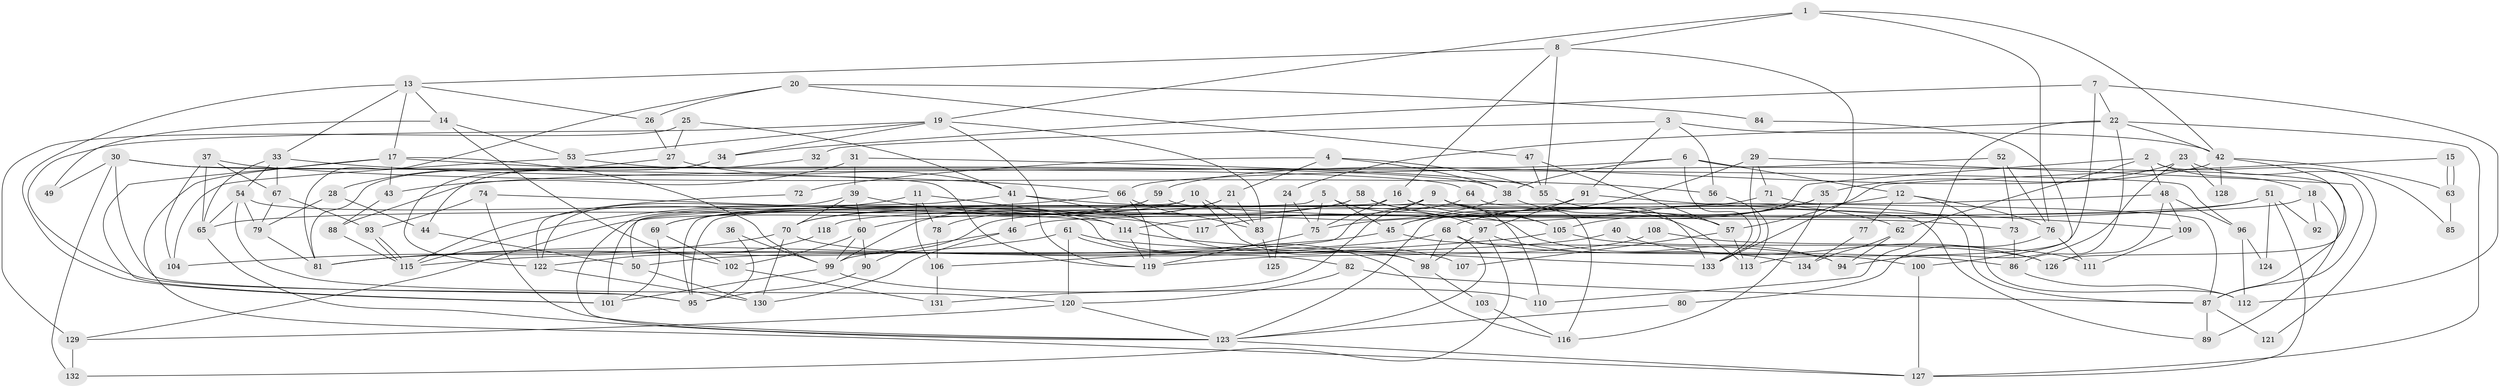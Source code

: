 // Generated by graph-tools (version 1.1) at 2025/14/03/09/25 04:14:52]
// undirected, 134 vertices, 268 edges
graph export_dot {
graph [start="1"]
  node [color=gray90,style=filled];
  1;
  2;
  3;
  4;
  5;
  6;
  7;
  8;
  9;
  10;
  11;
  12;
  13;
  14;
  15;
  16;
  17;
  18;
  19;
  20;
  21;
  22;
  23;
  24;
  25;
  26;
  27;
  28;
  29;
  30;
  31;
  32;
  33;
  34;
  35;
  36;
  37;
  38;
  39;
  40;
  41;
  42;
  43;
  44;
  45;
  46;
  47;
  48;
  49;
  50;
  51;
  52;
  53;
  54;
  55;
  56;
  57;
  58;
  59;
  60;
  61;
  62;
  63;
  64;
  65;
  66;
  67;
  68;
  69;
  70;
  71;
  72;
  73;
  74;
  75;
  76;
  77;
  78;
  79;
  80;
  81;
  82;
  83;
  84;
  85;
  86;
  87;
  88;
  89;
  90;
  91;
  92;
  93;
  94;
  95;
  96;
  97;
  98;
  99;
  100;
  101;
  102;
  103;
  104;
  105;
  106;
  107;
  108;
  109;
  110;
  111;
  112;
  113;
  114;
  115;
  116;
  117;
  118;
  119;
  120;
  121;
  122;
  123;
  124;
  125;
  126;
  127;
  128;
  129;
  130;
  131;
  132;
  133;
  134;
  1 -- 19;
  1 -- 8;
  1 -- 42;
  1 -- 76;
  2 -- 45;
  2 -- 62;
  2 -- 18;
  2 -- 48;
  2 -- 121;
  3 -- 56;
  3 -- 42;
  3 -- 32;
  3 -- 91;
  4 -- 55;
  4 -- 38;
  4 -- 21;
  4 -- 72;
  5 -- 75;
  5 -- 45;
  5 -- 97;
  5 -- 101;
  6 -- 12;
  6 -- 87;
  6 -- 38;
  6 -- 88;
  6 -- 133;
  7 -- 22;
  7 -- 112;
  7 -- 34;
  7 -- 113;
  8 -- 133;
  8 -- 13;
  8 -- 16;
  8 -- 55;
  9 -- 105;
  9 -- 95;
  9 -- 106;
  9 -- 113;
  9 -- 116;
  9 -- 131;
  10 -- 83;
  10 -- 69;
  10 -- 50;
  10 -- 98;
  11 -- 115;
  11 -- 78;
  11 -- 106;
  11 -- 114;
  12 -- 123;
  12 -- 112;
  12 -- 76;
  12 -- 77;
  13 -- 33;
  13 -- 101;
  13 -- 14;
  13 -- 17;
  13 -- 26;
  14 -- 102;
  14 -- 49;
  14 -- 53;
  15 -- 63;
  15 -- 63;
  15 -- 57;
  16 -- 89;
  16 -- 75;
  16 -- 95;
  16 -- 105;
  17 -- 101;
  17 -- 43;
  17 -- 96;
  17 -- 99;
  17 -- 127;
  18 -- 46;
  18 -- 89;
  18 -- 92;
  19 -- 119;
  19 -- 95;
  19 -- 34;
  19 -- 53;
  19 -- 83;
  20 -- 81;
  20 -- 47;
  20 -- 26;
  20 -- 84;
  21 -- 83;
  21 -- 78;
  21 -- 99;
  22 -- 86;
  22 -- 127;
  22 -- 24;
  22 -- 42;
  22 -- 110;
  23 -- 35;
  23 -- 94;
  23 -- 85;
  23 -- 128;
  24 -- 75;
  24 -- 125;
  25 -- 41;
  25 -- 129;
  25 -- 27;
  26 -- 27;
  27 -- 28;
  27 -- 41;
  28 -- 79;
  28 -- 44;
  29 -- 133;
  29 -- 87;
  29 -- 45;
  29 -- 71;
  30 -- 38;
  30 -- 95;
  30 -- 49;
  30 -- 119;
  30 -- 132;
  31 -- 39;
  31 -- 55;
  31 -- 43;
  32 -- 44;
  33 -- 66;
  33 -- 65;
  33 -- 54;
  33 -- 67;
  34 -- 81;
  34 -- 122;
  35 -- 105;
  35 -- 68;
  35 -- 116;
  36 -- 99;
  36 -- 95;
  37 -- 67;
  37 -- 65;
  37 -- 56;
  37 -- 104;
  38 -- 114;
  38 -- 57;
  39 -- 70;
  39 -- 60;
  39 -- 117;
  39 -- 122;
  40 -- 126;
  40 -- 50;
  41 -- 123;
  41 -- 46;
  41 -- 94;
  41 -- 107;
  42 -- 59;
  42 -- 63;
  42 -- 126;
  42 -- 128;
  43 -- 88;
  44 -- 50;
  45 -- 81;
  45 -- 94;
  46 -- 99;
  46 -- 130;
  47 -- 57;
  47 -- 55;
  48 -- 126;
  48 -- 90;
  48 -- 96;
  48 -- 109;
  50 -- 130;
  51 -- 127;
  51 -- 75;
  51 -- 65;
  51 -- 92;
  51 -- 124;
  52 -- 66;
  52 -- 76;
  52 -- 73;
  53 -- 64;
  53 -- 104;
  54 -- 65;
  54 -- 79;
  54 -- 98;
  54 -- 120;
  55 -- 133;
  56 -- 113;
  57 -- 113;
  57 -- 107;
  58 -- 70;
  58 -- 110;
  58 -- 62;
  58 -- 69;
  59 -- 60;
  59 -- 73;
  59 -- 129;
  60 -- 99;
  60 -- 102;
  60 -- 90;
  61 -- 120;
  61 -- 116;
  61 -- 81;
  61 -- 86;
  62 -- 94;
  62 -- 134;
  63 -- 85;
  64 -- 70;
  64 -- 87;
  65 -- 123;
  66 -- 115;
  66 -- 119;
  66 -- 83;
  67 -- 79;
  67 -- 93;
  68 -- 98;
  68 -- 81;
  68 -- 100;
  68 -- 123;
  69 -- 101;
  69 -- 102;
  70 -- 130;
  70 -- 104;
  70 -- 82;
  71 -- 87;
  71 -- 118;
  72 -- 122;
  73 -- 86;
  74 -- 123;
  74 -- 93;
  74 -- 114;
  75 -- 119;
  76 -- 80;
  76 -- 111;
  77 -- 134;
  78 -- 106;
  79 -- 81;
  80 -- 123;
  82 -- 120;
  82 -- 87;
  83 -- 125;
  84 -- 100;
  86 -- 112;
  87 -- 89;
  87 -- 121;
  88 -- 115;
  90 -- 95;
  91 -- 97;
  91 -- 109;
  91 -- 117;
  93 -- 115;
  93 -- 115;
  96 -- 112;
  96 -- 124;
  97 -- 98;
  97 -- 132;
  97 -- 134;
  98 -- 103;
  99 -- 101;
  99 -- 110;
  100 -- 127;
  102 -- 131;
  103 -- 116;
  105 -- 115;
  105 -- 126;
  106 -- 131;
  108 -- 119;
  108 -- 111;
  109 -- 111;
  114 -- 119;
  114 -- 133;
  118 -- 122;
  120 -- 129;
  120 -- 123;
  122 -- 130;
  123 -- 127;
  129 -- 132;
}
